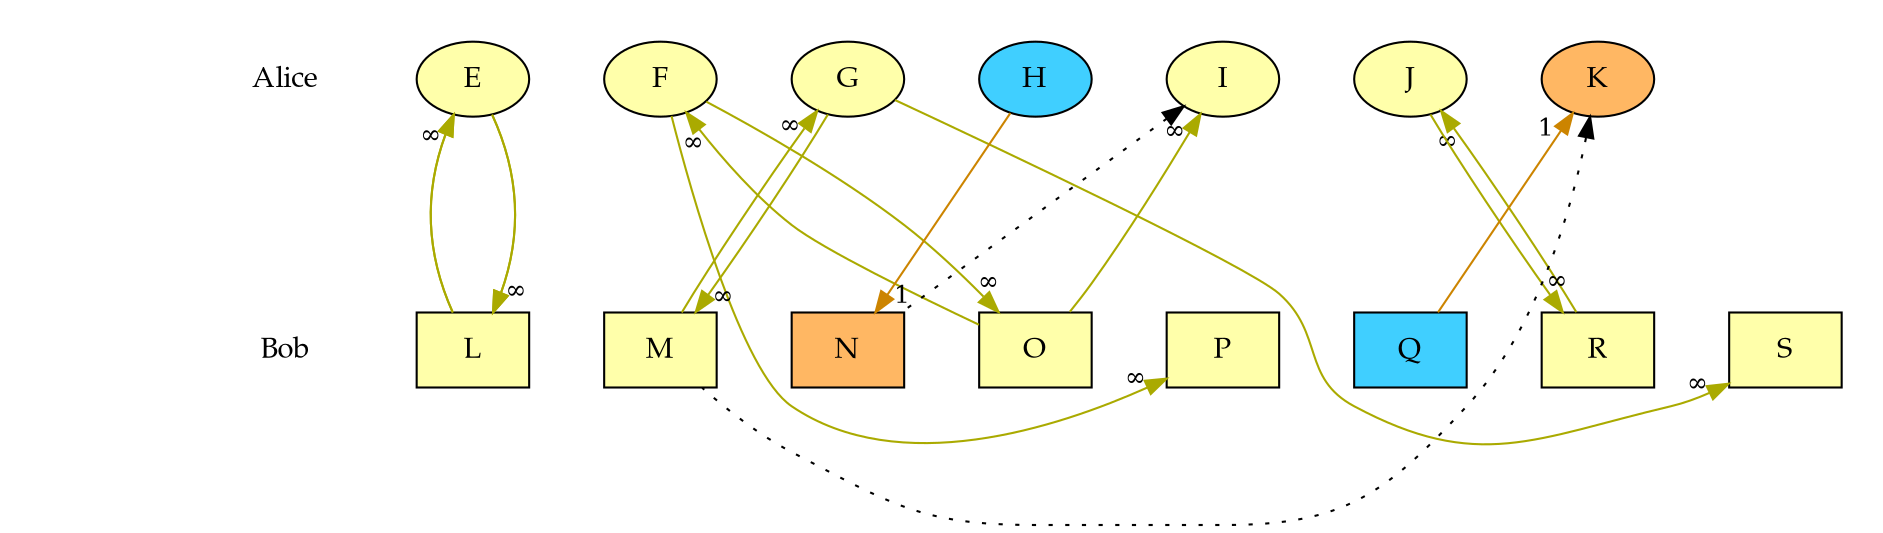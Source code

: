 digraph {
    rankdir="LR"
    node [style=filled, fontname="Palatino", fontsize=14]
    
    node [fillcolor="#40cfff"]
    "H"
    "Q" [shape=box]
    
    node [fillcolor="#FFFFAA"]
    "E"
    "L" [shape=box]
    "P" [shape=box]
    "G"
    "M" [shape=box]
    "S" [shape=box]
    "O" [shape=box]
    "F"
    "I"
    "J"
    "R" [shape=box]
    
    node [fillcolor="#ffb763"]
    "K"
    "N" [shape=box]
    
    edge [labeldistance=1.5, fontsize=12]
    edge [color="#AAAA00", style="solid", dir="back", taillabel="∞"]
    "E" -> "L" [dir="forward" taillabel=" "]
    "L" -> "E" []
    "E" -> "L" [dir="back"]
    "L" -> "E" [dir="forward" taillabel=" "]
    "P" -> "F"
    "G" -> "M"
    "M" -> "G"
    "S" -> "G"
    "O" -> "F"
    "F" -> "O"
    "I" -> "O"
    "J" -> "R"
    "R" -> "J"
    
    edge [color="#cc8400", style="solid", dir="back", taillabel="1"]
    "N" -> "H"
    "K" -> "Q"
    
    edge [color="black", style="dotted", dir="back", taillabel=""]
    "I" -> "N"
    "K" -> "M"

   // Labels for subgraphs
    node [shape=none, fillcolor=transparent]
    d3, d4 [label=""]
    d1 [label="Bob"]
    d2 [label="Alice"]

    // Subgraph 1 representing Alice's actions
    subgraph cluster_1 {
        style = invis
        d2
        "E" "F" "G" "H" "I" "J" "K"
        // Invisible edges to define the order of nodes
        edge [style=invis]
        d2 -> "E" -> "F" -> "G" -> "H" -> "I" -> "J" -> "K"
    }

    // Subgraph 2 representing Bob's actions
    subgraph cluster_2 {
        style = invis
        d1
        "L" "M" "N" "O" "P" "Q" "R" "S"
        // Invisible edges to define the order of nodes
        edge [style=invis]
        d1 -> "L" -> "M" -> "N" -> "O" -> "P" -> "Q" -> "R" -> "S"
    }

    subgraph cluster_3 {
        style = invis
        d3 d4
    }

    edge[ style=invis ]
    d1  -> {d3,d4} -> d2;
}
